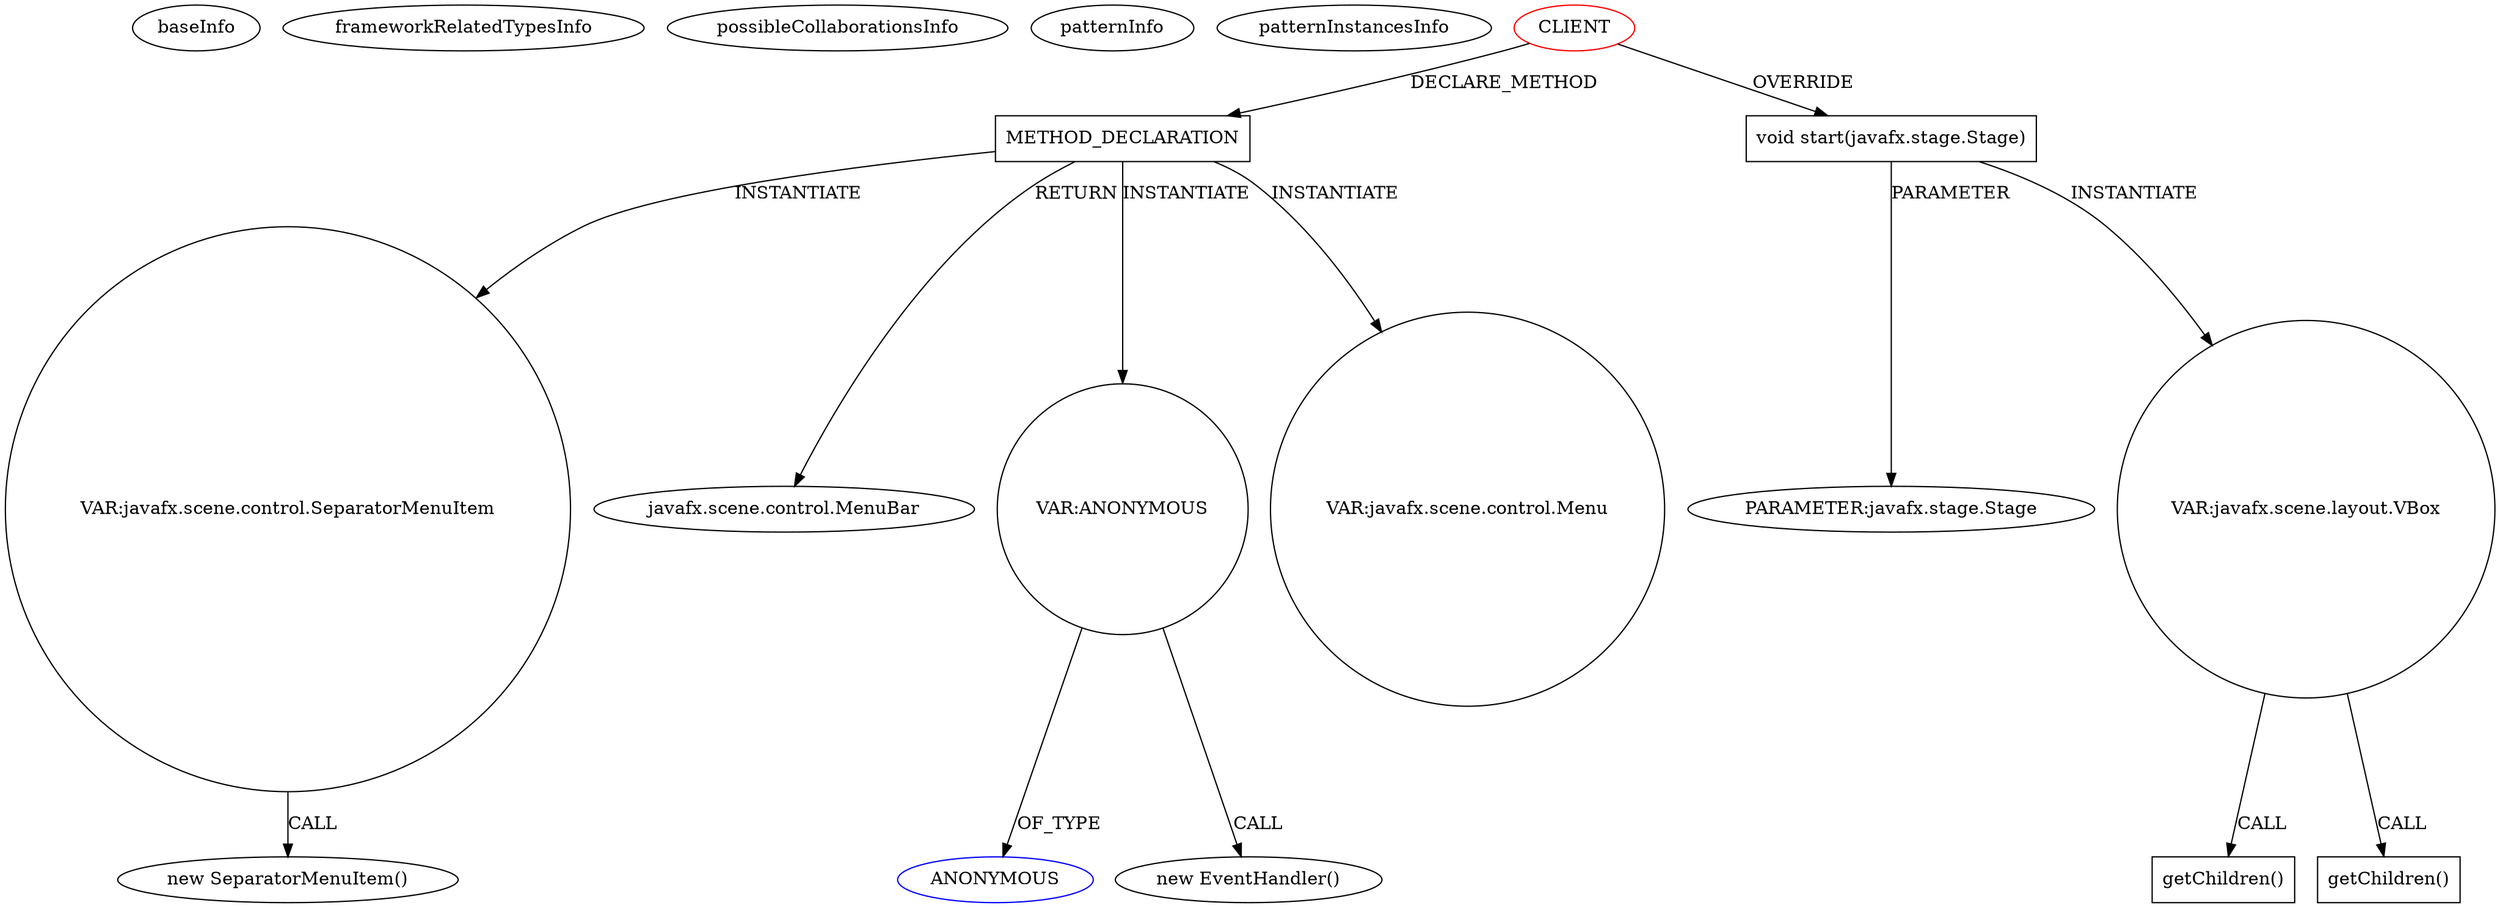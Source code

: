 digraph {
baseInfo[graphId=3383,category="pattern",isAnonymous=false,possibleRelation=false]
frameworkRelatedTypesInfo[]
possibleCollaborationsInfo[]
patternInfo[frequency=2.0,patternRootClient=0]
patternInstancesInfo[0="alexander-t-review_ui~/alexander-t-review_ui/review_ui-master/src/main/java/se/tarnowski/reviewui/Main.java~Main~1774",1="pedrodonte-genjeefx~/pedrodonte-genjeefx/genjeefx-master/GenJeeFx/src/main/java/generar/AplicacionPrincipal.java~AplicacionPrincipal~3838"]
92[label="new SeparatorMenuItem()",vertexType="CONSTRUCTOR_CALL",isFrameworkType=false]
93[label="VAR:javafx.scene.control.SeparatorMenuItem",vertexType="VARIABLE_EXPRESION",isFrameworkType=false,shape=circle]
30[label="METHOD_DECLARATION",vertexType="CLIENT_METHOD_DECLARATION",isFrameworkType=false,shape=box]
0[label="CLIENT",vertexType="ROOT_CLIENT_CLASS_DECLARATION",isFrameworkType=false,color=red]
4[label="void start(javafx.stage.Stage)",vertexType="OVERRIDING_METHOD_DECLARATION",isFrameworkType=false,shape=box]
5[label="PARAMETER:javafx.stage.Stage",vertexType="PARAMETER_DECLARATION",isFrameworkType=false]
31[label="javafx.scene.control.MenuBar",vertexType="FRAMEWORK_CLASS_TYPE",isFrameworkType=false]
8[label="VAR:javafx.scene.layout.VBox",vertexType="VARIABLE_EXPRESION",isFrameworkType=false,shape=circle]
13[label="getChildren()",vertexType="INSIDE_CALL",isFrameworkType=false,shape=box]
11[label="getChildren()",vertexType="INSIDE_CALL",isFrameworkType=false,shape=box]
108[label="VAR:ANONYMOUS",vertexType="VARIABLE_EXPRESION",isFrameworkType=false,shape=circle]
109[label="ANONYMOUS",vertexType="REFERENCE_ANONYMOUS_DECLARATION",isFrameworkType=false,color=blue]
107[label="new EventHandler()",vertexType="CONSTRUCTOR_CALL",isFrameworkType=false]
36[label="VAR:javafx.scene.control.Menu",vertexType="VARIABLE_EXPRESION",isFrameworkType=false,shape=circle]
108->109[label="OF_TYPE"]
30->36[label="INSTANTIATE"]
4->5[label="PARAMETER"]
8->13[label="CALL"]
4->8[label="INSTANTIATE"]
108->107[label="CALL"]
8->11[label="CALL"]
30->108[label="INSTANTIATE"]
0->4[label="OVERRIDE"]
30->93[label="INSTANTIATE"]
30->31[label="RETURN"]
0->30[label="DECLARE_METHOD"]
93->92[label="CALL"]
}
